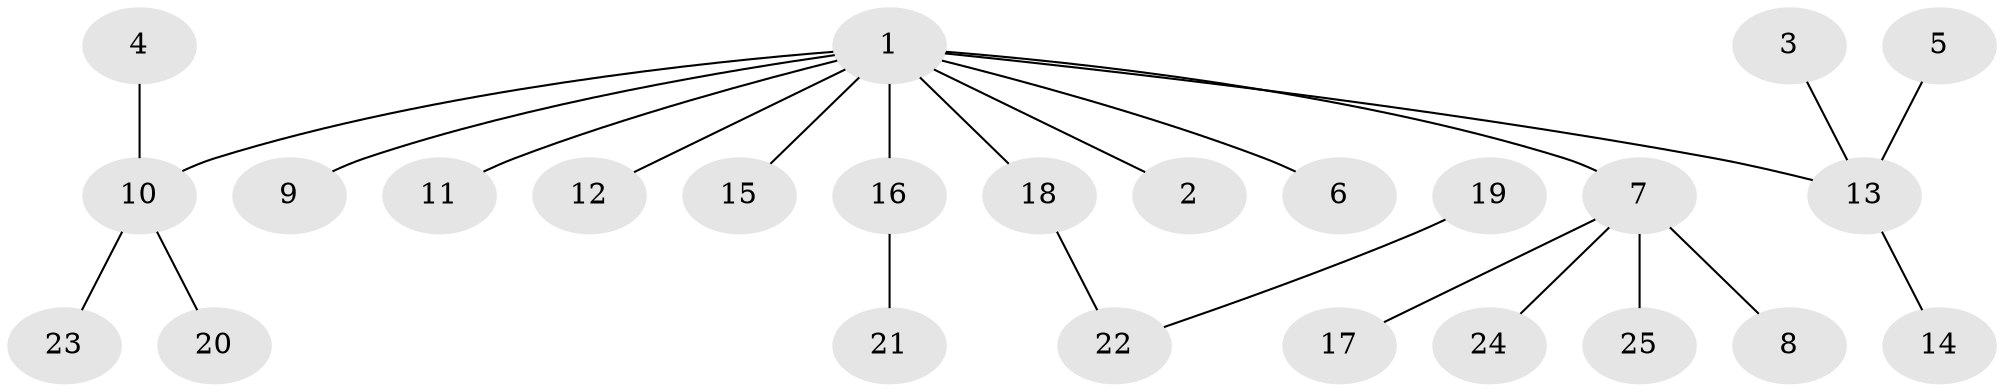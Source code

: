 // original degree distribution, {6: 0.02, 4: 0.04, 5: 0.08, 2: 0.3, 1: 0.5, 3: 0.06}
// Generated by graph-tools (version 1.1) at 2025/50/03/09/25 03:50:23]
// undirected, 25 vertices, 24 edges
graph export_dot {
graph [start="1"]
  node [color=gray90,style=filled];
  1;
  2;
  3;
  4;
  5;
  6;
  7;
  8;
  9;
  10;
  11;
  12;
  13;
  14;
  15;
  16;
  17;
  18;
  19;
  20;
  21;
  22;
  23;
  24;
  25;
  1 -- 2 [weight=1.0];
  1 -- 6 [weight=1.0];
  1 -- 7 [weight=1.0];
  1 -- 9 [weight=1.0];
  1 -- 10 [weight=1.0];
  1 -- 11 [weight=1.0];
  1 -- 12 [weight=1.0];
  1 -- 13 [weight=1.0];
  1 -- 15 [weight=1.0];
  1 -- 16 [weight=1.0];
  1 -- 18 [weight=1.0];
  3 -- 13 [weight=1.0];
  4 -- 10 [weight=1.0];
  5 -- 13 [weight=1.0];
  7 -- 8 [weight=1.0];
  7 -- 17 [weight=1.0];
  7 -- 24 [weight=1.0];
  7 -- 25 [weight=1.0];
  10 -- 20 [weight=1.0];
  10 -- 23 [weight=1.0];
  13 -- 14 [weight=1.0];
  16 -- 21 [weight=1.0];
  18 -- 22 [weight=1.0];
  19 -- 22 [weight=1.0];
}

